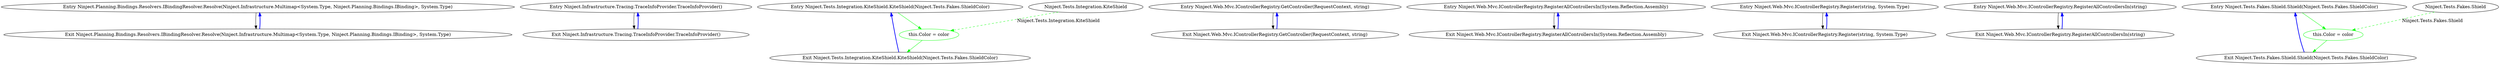 digraph  {
m0_0 [label="Entry Ninject.Planning.Bindings.Resolvers.IBindingResolver.Resolve(Ninject.Infrastructure.Multimap<System.Type, Ninject.Planning.Bindings.IBinding>, System.Type)", span="31-31", cluster="Ninject.Planning.Bindings.Resolvers.IBindingResolver.Resolve(Ninject.Infrastructure.Multimap<System.Type, Ninject.Planning.Bindings.IBinding>, System.Type)", file="DefaultParameterTests.cs"];
m0_1 [label="Exit Ninject.Planning.Bindings.Resolvers.IBindingResolver.Resolve(Ninject.Infrastructure.Multimap<System.Type, Ninject.Planning.Bindings.IBinding>, System.Type)", span="31-31", cluster="Ninject.Planning.Bindings.Resolvers.IBindingResolver.Resolve(Ninject.Infrastructure.Multimap<System.Type, Ninject.Planning.Bindings.IBinding>, System.Type)", file="DefaultParameterTests.cs"];
m1_0 [label="Entry Ninject.Infrastructure.Tracing.TraceInfoProvider.TraceInfoProvider()", span="35-35", cluster="Ninject.Infrastructure.Tracing.TraceInfoProvider.TraceInfoProvider()", file="INinjectSettings.cs"];
m1_1 [label="Exit Ninject.Infrastructure.Tracing.TraceInfoProvider.TraceInfoProvider()", span="35-35", cluster="Ninject.Infrastructure.Tracing.TraceInfoProvider.TraceInfoProvider()", file="INinjectSettings.cs"];
m2_0 [label="Entry Ninject.Tests.Integration.KiteShield.KiteShield(Ninject.Tests.Fakes.ShieldColor)", span="8-8", cluster="Ninject.Tests.Integration.KiteShield.KiteShield(Ninject.Tests.Fakes.ShieldColor)", file="KiteShield.cs"];
m2_1 [label="this.Color = color", span="10-10", cluster="Ninject.Tests.Integration.KiteShield.KiteShield(Ninject.Tests.Fakes.ShieldColor)", color=green, community=0, file="KiteShield.cs"];
m2_2 [label="Exit Ninject.Tests.Integration.KiteShield.KiteShield(Ninject.Tests.Fakes.ShieldColor)", span="8-8", cluster="Ninject.Tests.Integration.KiteShield.KiteShield(Ninject.Tests.Fakes.ShieldColor)", file="KiteShield.cs"];
m2_3 [label="Ninject.Tests.Integration.KiteShield", span="", file="KiteShield.cs"];
m3_6 [label="Entry Ninject.Web.Mvc.IControllerRegistry.GetController(RequestContext, string)", span="12-12", cluster="Ninject.Web.Mvc.IControllerRegistry.GetController(RequestContext, string)", file="NinjectSettings.cs"];
m3_7 [label="Exit Ninject.Web.Mvc.IControllerRegistry.GetController(RequestContext, string)", span="12-12", cluster="Ninject.Web.Mvc.IControllerRegistry.GetController(RequestContext, string)", file="NinjectSettings.cs"];
m3_2 [label="Entry Ninject.Web.Mvc.IControllerRegistry.RegisterAllControllersIn(System.Reflection.Assembly)", span="9-9", cluster="Ninject.Web.Mvc.IControllerRegistry.RegisterAllControllersIn(System.Reflection.Assembly)", file="NinjectSettings.cs"];
m3_3 [label="Exit Ninject.Web.Mvc.IControllerRegistry.RegisterAllControllersIn(System.Reflection.Assembly)", span="9-9", cluster="Ninject.Web.Mvc.IControllerRegistry.RegisterAllControllersIn(System.Reflection.Assembly)", file="NinjectSettings.cs"];
m3_4 [label="Entry Ninject.Web.Mvc.IControllerRegistry.Register(string, System.Type)", span="11-11", cluster="Ninject.Web.Mvc.IControllerRegistry.Register(string, System.Type)", file="NinjectSettings.cs"];
m3_5 [label="Exit Ninject.Web.Mvc.IControllerRegistry.Register(string, System.Type)", span="11-11", cluster="Ninject.Web.Mvc.IControllerRegistry.Register(string, System.Type)", file="NinjectSettings.cs"];
m3_0 [label="Entry Ninject.Web.Mvc.IControllerRegistry.RegisterAllControllersIn(string)", span="8-8", cluster="Ninject.Web.Mvc.IControllerRegistry.RegisterAllControllersIn(string)", file="NinjectSettings.cs"];
m3_1 [label="Exit Ninject.Web.Mvc.IControllerRegistry.RegisterAllControllersIn(string)", span="8-8", cluster="Ninject.Web.Mvc.IControllerRegistry.RegisterAllControllersIn(string)", file="NinjectSettings.cs"];
m5_0 [label="Entry Ninject.Tests.Fakes.Shield.Shield(Ninject.Tests.Fakes.ShieldColor)", span="15-15", cluster="Ninject.Tests.Fakes.Shield.Shield(Ninject.Tests.Fakes.ShieldColor)", file="Shield.cs"];
m5_1 [label="this.Color = color", span="17-17", cluster="Ninject.Tests.Fakes.Shield.Shield(Ninject.Tests.Fakes.ShieldColor)", color=green, community=0, file="Shield.cs"];
m5_2 [label="Exit Ninject.Tests.Fakes.Shield.Shield(Ninject.Tests.Fakes.ShieldColor)", span="15-15", cluster="Ninject.Tests.Fakes.Shield.Shield(Ninject.Tests.Fakes.ShieldColor)", file="Shield.cs"];
m5_3 [label="Ninject.Tests.Fakes.Shield", span="", file="Shield.cs"];
m0_0 -> m0_1  [key=0, style=solid];
m0_1 -> m0_0  [key=0, style=bold, color=blue];
m1_0 -> m1_1  [key=0, style=solid];
m1_1 -> m1_0  [key=0, style=bold, color=blue];
m2_0 -> m2_1  [key=0, style=solid, color=green];
m2_1 -> m2_2  [key=0, style=solid, color=green];
m2_2 -> m2_0  [key=0, style=bold, color=blue];
m2_3 -> m2_1  [key=1, style=dashed, color=green, label="Ninject.Tests.Integration.KiteShield"];
m3_6 -> m3_7  [key=0, style=solid];
m3_7 -> m3_6  [key=0, style=bold, color=blue];
m3_2 -> m3_3  [key=0, style=solid];
m3_3 -> m3_2  [key=0, style=bold, color=blue];
m3_4 -> m3_5  [key=0, style=solid];
m3_5 -> m3_4  [key=0, style=bold, color=blue];
m3_0 -> m3_1  [key=0, style=solid];
m3_1 -> m3_0  [key=0, style=bold, color=blue];
m5_0 -> m5_1  [key=0, style=solid, color=green];
m5_1 -> m5_2  [key=0, style=solid, color=green];
m5_2 -> m5_0  [key=0, style=bold, color=blue];
m5_3 -> m5_1  [key=1, style=dashed, color=green, label="Ninject.Tests.Fakes.Shield"];
}
